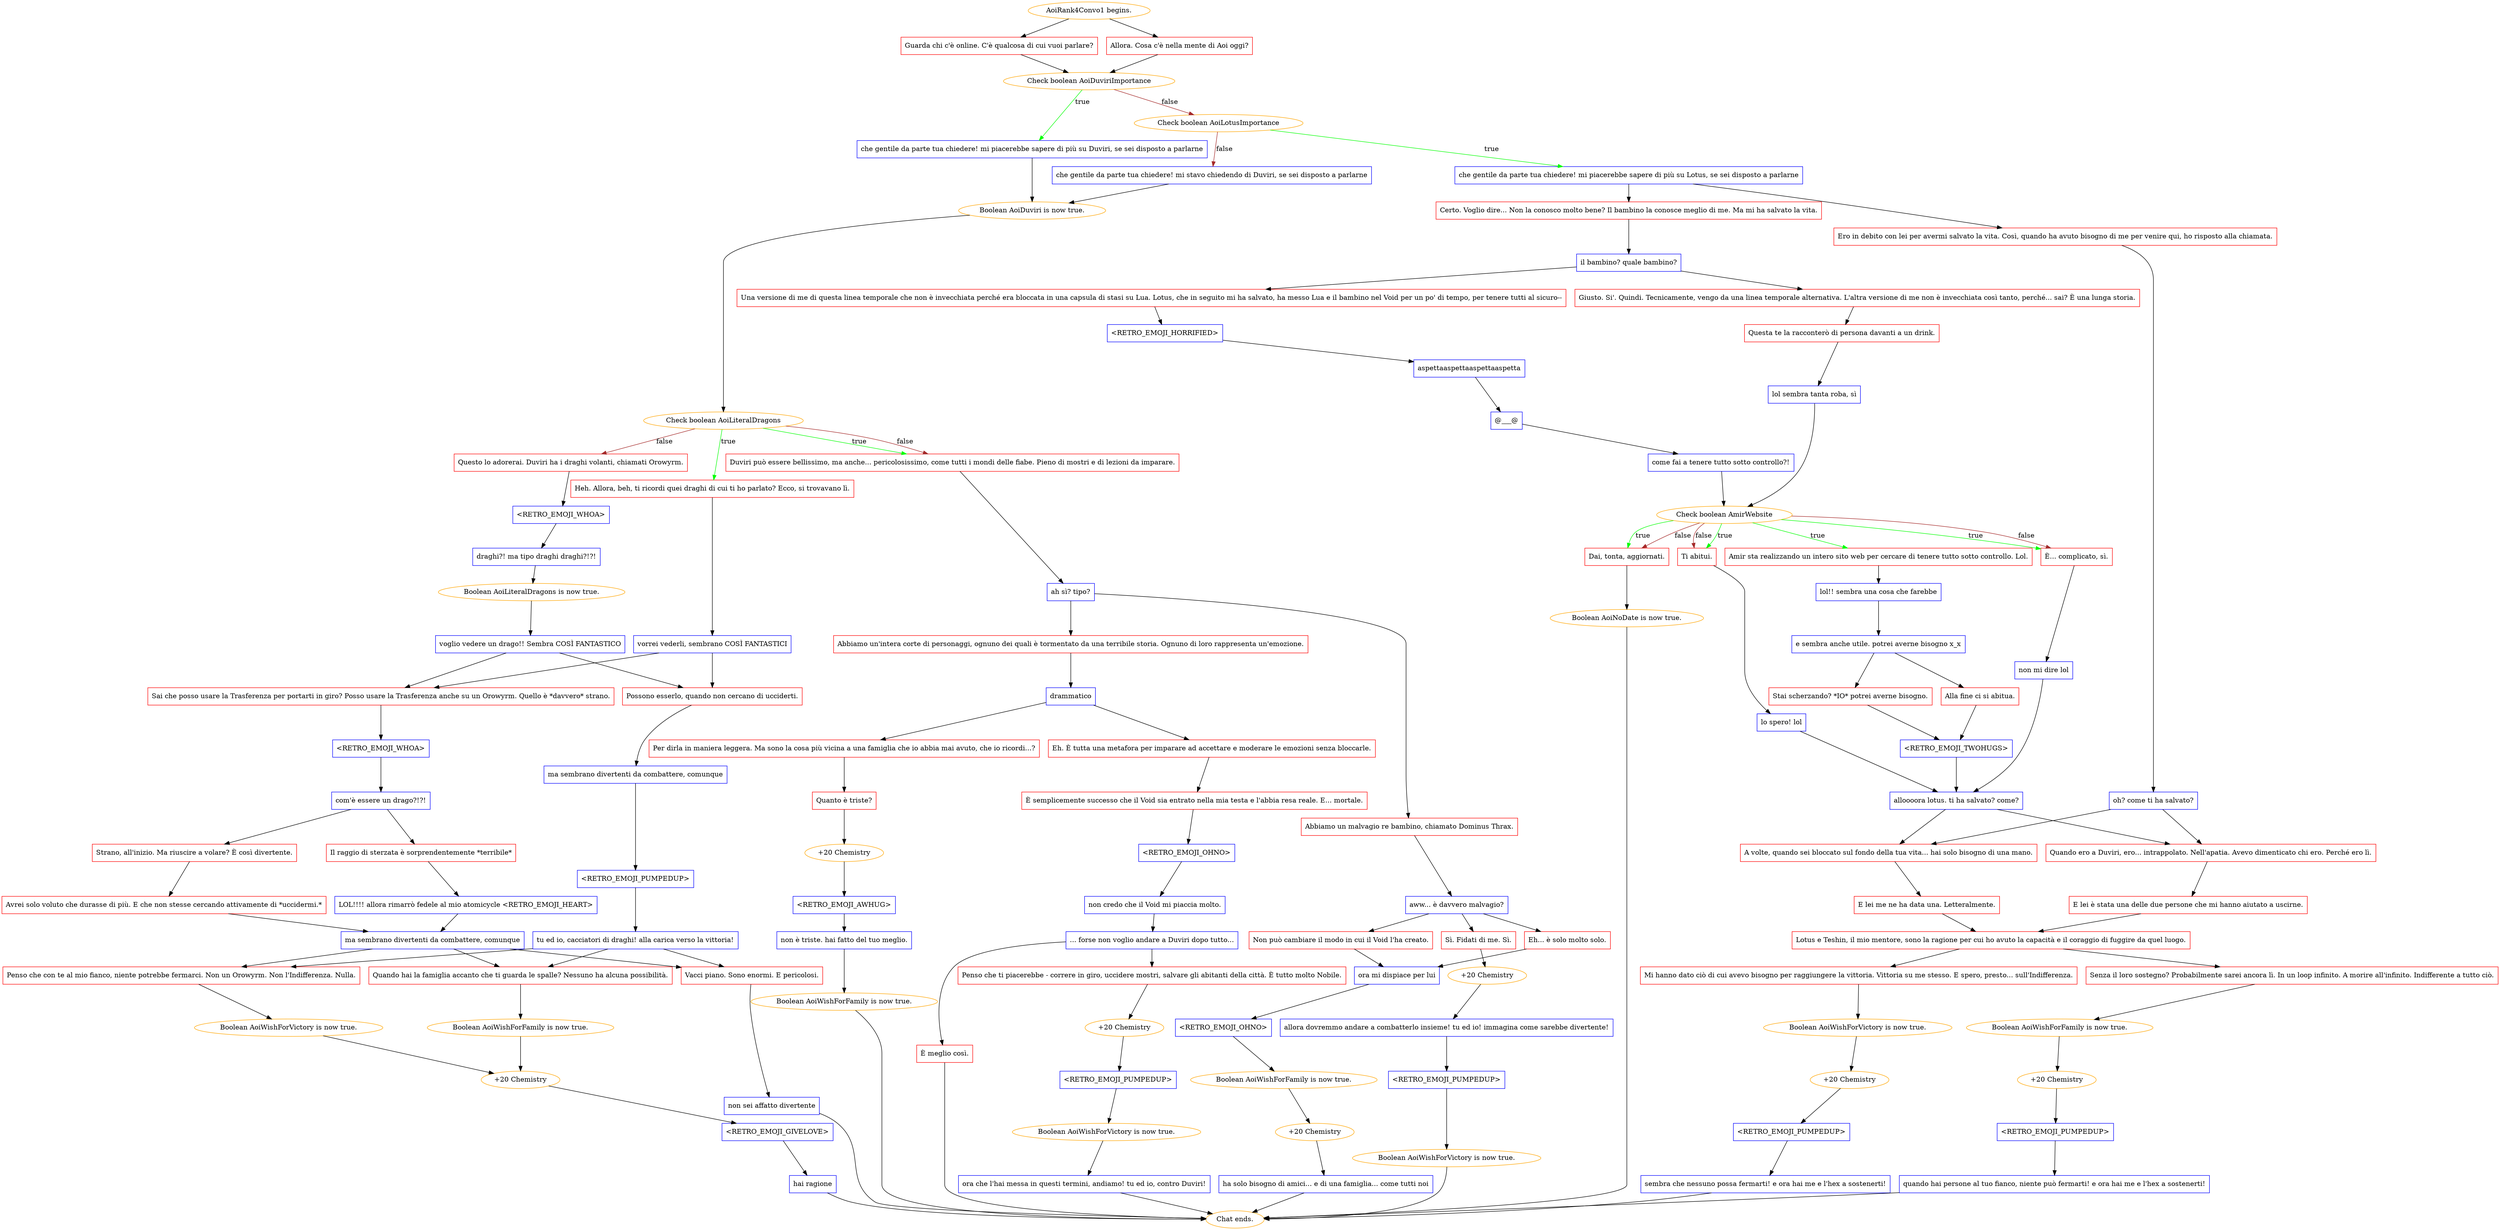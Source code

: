 digraph {
	"AoiRank4Convo1 begins." [color=orange];
		"AoiRank4Convo1 begins." -> j1817972837;
		"AoiRank4Convo1 begins." -> j4185089853;
	j1817972837 [label="Guarda chi c'è online. C'è qualcosa di cui vuoi parlare?",shape=box,color=red];
		j1817972837 -> j3528698849;
	j4185089853 [label="Allora. Cosa c'è nella mente di Aoi oggi?",shape=box,color=red];
		j4185089853 -> j3528698849;
	j3528698849 [label="Check boolean AoiDuviriImportance",color=orange];
		j3528698849 -> j3201119388 [label=true,color=green];
		j3528698849 -> j2521508912 [label=false,color=brown];
	j3201119388 [label="che gentile da parte tua chiedere! mi piacerebbe sapere di più su Duviri, se sei disposto a parlarne",shape=box,color=blue];
		j3201119388 -> j2184058423;
	j2521508912 [label="Check boolean AoiLotusImportance",color=orange];
		j2521508912 -> j3403891778 [label=true,color=green];
		j2521508912 -> j1471700604 [label=false,color=brown];
	j2184058423 [label="Boolean AoiDuviri is now true.",color=orange];
		j2184058423 -> j3764818235;
	j3403891778 [label="che gentile da parte tua chiedere! mi piacerebbe sapere di più su Lotus, se sei disposto a parlarne",shape=box,color=blue];
		j3403891778 -> j3766921520;
		j3403891778 -> j2732349939;
	j1471700604 [label="che gentile da parte tua chiedere! mi stavo chiedendo di Duviri, se sei disposto a parlarne",shape=box,color=blue];
		j1471700604 -> j2184058423;
	j3764818235 [label="Check boolean AoiLiteralDragons",color=orange];
		j3764818235 -> j446182919 [label=true,color=green];
		j3764818235 -> j1145556261 [label=true,color=green];
		j3764818235 -> j3739909678 [label=false,color=brown];
		j3764818235 -> j1145556261 [label=false,color=brown];
	j3766921520 [label="Certo. Voglio dire... Non la conosco molto bene? Il bambino la conosce meglio di me. Ma mi ha salvato la vita.",shape=box,color=red];
		j3766921520 -> j2747934619;
	j2732349939 [label="Ero in debito con lei per avermi salvato la vita. Così, quando ha avuto bisogno di me per venire qui, ho risposto alla chiamata.",shape=box,color=red];
		j2732349939 -> j858076478;
	j446182919 [label="Heh. Allora, beh, ti ricordi quei draghi di cui ti ho parlato? Ecco, si trovavano lì.",shape=box,color=red];
		j446182919 -> j2975242463;
	j1145556261 [label="Duviri può essere bellissimo, ma anche... pericolosissimo, come tutti i mondi delle fiabe. Pieno di mostri e di lezioni da imparare.",shape=box,color=red];
		j1145556261 -> j250977327;
	j3739909678 [label="Questo lo adorerai. Duviri ha i draghi volanti, chiamati Orowyrm.",shape=box,color=red];
		j3739909678 -> j2420893783;
	j2747934619 [label="il bambino? quale bambino?",shape=box,color=blue];
		j2747934619 -> j567726870;
		j2747934619 -> j4283078363;
	j858076478 [label="oh? come ti ha salvato?",shape=box,color=blue];
		j858076478 -> j1924531491;
		j858076478 -> j1809045900;
	j2975242463 [label="vorrei vederli, sembrano COSÌ FANTASTICI",shape=box,color=blue];
		j2975242463 -> j2779564520;
		j2975242463 -> j1284829053;
	j250977327 [label="ah sì? tipo?",shape=box,color=blue];
		j250977327 -> j1638542943;
		j250977327 -> j3140599175;
	j2420893783 [label="<RETRO_EMOJI_WHOA>",shape=box,color=blue];
		j2420893783 -> j2902660717;
	j567726870 [label="Una versione di me di questa linea temporale che non è invecchiata perché era bloccata in una capsula di stasi su Lua. Lotus, che in seguito mi ha salvato, ha messo Lua e il bambino nel Void per un po' di tempo, per tenere tutti al sicuro--",shape=box,color=red];
		j567726870 -> j1752177400;
	j4283078363 [label="Giusto. Si'. Quindi. Tecnicamente, vengo da una linea temporale alternativa. L'altra versione di me non è invecchiata così tanto, perché... sai? È una lunga storia.",shape=box,color=red];
		j4283078363 -> j4213167553;
	j1924531491 [label="Quando ero a Duviri, ero... intrappolato. Nell'apatia. Avevo dimenticato chi ero. Perché ero lì.",shape=box,color=red];
		j1924531491 -> j3645455606;
	j1809045900 [label="A volte, quando sei bloccato sul fondo della tua vita... hai solo bisogno di una mano.",shape=box,color=red];
		j1809045900 -> j1184421546;
	j2779564520 [label="Sai che posso usare la Trasferenza per portarti in giro? Posso usare la Trasferenza anche su un Orowyrm. Quello è *davvero* strano.",shape=box,color=red];
		j2779564520 -> j9112813;
	j1284829053 [label="Possono esserlo, quando non cercano di ucciderti.",shape=box,color=red];
		j1284829053 -> j3801096192;
	j1638542943 [label="Abbiamo un malvagio re bambino, chiamato Dominus Thrax.",shape=box,color=red];
		j1638542943 -> j3585233376;
	j3140599175 [label="Abbiamo un'intera corte di personaggi, ognuno dei quali è tormentato da una terribile storia. Ognuno di loro rappresenta un'emozione.",shape=box,color=red];
		j3140599175 -> j3070603374;
	j2902660717 [label="draghi?! ma tipo draghi draghi?!?!",shape=box,color=blue];
		j2902660717 -> j1252515146;
	j1752177400 [label="<RETRO_EMOJI_HORRIFIED>",shape=box,color=blue];
		j1752177400 -> j2072610015;
	j4213167553 [label="Questa te la racconterò di persona davanti a un drink.",shape=box,color=red];
		j4213167553 -> j2581260972;
	j3645455606 [label="E lei è stata una delle due persone che mi hanno aiutato a uscirne.",shape=box,color=red];
		j3645455606 -> j441277706;
	j1184421546 [label="E lei me ne ha data una. Letteralmente.",shape=box,color=red];
		j1184421546 -> j441277706;
	j9112813 [label="<RETRO_EMOJI_WHOA>",shape=box,color=blue];
		j9112813 -> j3631268771;
	j3801096192 [label="ma sembrano divertenti da combattere, comunque",shape=box,color=blue];
		j3801096192 -> j1458844249;
	j3585233376 [label="aww... è davvero malvagio?",shape=box,color=blue];
		j3585233376 -> j193575626;
		j3585233376 -> j1859798894;
		j3585233376 -> j2588213556;
	j3070603374 [label="drammatico",shape=box,color=blue];
		j3070603374 -> j3380574701;
		j3070603374 -> j2234616590;
	j1252515146 [label="Boolean AoiLiteralDragons is now true.",color=orange];
		j1252515146 -> j2629961744;
	j2072610015 [label="aspettaaspettaaspettaaspetta",shape=box,color=blue];
		j2072610015 -> j417795010;
	j2581260972 [label="lol sembra tanta roba, sì",shape=box,color=blue];
		j2581260972 -> j3994963634;
	j441277706 [label="Lotus e Teshin, il mio mentore, sono la ragione per cui ho avuto la capacità e il coraggio di fuggire da quel luogo.",shape=box,color=red];
		j441277706 -> j2889479150;
		j441277706 -> j3055141524;
	j3631268771 [label="com'è essere un drago?!?!",shape=box,color=blue];
		j3631268771 -> j3618231672;
		j3631268771 -> j1320435092;
	j1458844249 [label="<RETRO_EMOJI_PUMPEDUP>",shape=box,color=blue];
		j1458844249 -> j4169216213;
	j193575626 [label="Sì. Fidati di me. Sì.",shape=box,color=red];
		j193575626 -> j942539588;
	j1859798894 [label="Eh... è solo molto solo.",shape=box,color=red];
		j1859798894 -> j2088580920;
	j2588213556 [label="Non può cambiare il modo in cui il Void l'ha creato.",shape=box,color=red];
		j2588213556 -> j2088580920;
	j3380574701 [label="Per dirla in maniera leggera. Ma sono la cosa più vicina a una famiglia che io abbia mai avuto, che io ricordi...?",shape=box,color=red];
		j3380574701 -> j3281928295;
	j2234616590 [label="Eh. È tutta una metafora per imparare ad accettare e moderare le emozioni senza bloccarle.",shape=box,color=red];
		j2234616590 -> j669808165;
	j2629961744 [label="voglio vedere un drago!! Sembra COSÌ FANTASTICO",shape=box,color=blue];
		j2629961744 -> j2779564520;
		j2629961744 -> j1284829053;
	j417795010 [label="@___@",shape=box,color=blue];
		j417795010 -> j1878877832;
	j3994963634 [label="Check boolean AmirWebsite",color=orange];
		j3994963634 -> j630406370 [label=true,color=green];
		j3994963634 -> j825501005 [label=true,color=green];
		j3994963634 -> j2764079910 [label=true,color=green];
		j3994963634 -> j1014596039 [label=true,color=green];
		j3994963634 -> j825501005 [label=false,color=brown];
		j3994963634 -> j2764079910 [label=false,color=brown];
		j3994963634 -> j1014596039 [label=false,color=brown];
	j2889479150 [label="Senza il loro sostegno? Probabilmente sarei ancora lì. In un loop infinito. A morire all'infinito. Indifferente a tutto ciò.",shape=box,color=red];
		j2889479150 -> j2636458548;
	j3055141524 [label="Mi hanno dato ciò di cui avevo bisogno per raggiungere la vittoria. Vittoria su me stesso. E spero, presto... sull'Indifferenza.",shape=box,color=red];
		j3055141524 -> j855436096;
	j3618231672 [label="Il raggio di sterzata è sorprendentemente *terribile*",shape=box,color=red];
		j3618231672 -> j1897679906;
	j1320435092 [label="Strano, all'inizio. Ma riuscire a volare? È così divertente.",shape=box,color=red];
		j1320435092 -> j2921391218;
	j4169216213 [label="tu ed io, cacciatori di draghi! alla carica verso la vittoria!",shape=box,color=blue];
		j4169216213 -> j1909201280;
		j4169216213 -> j2112595244;
		j4169216213 -> j2625009185;
	j942539588 [label="+20 Chemistry",color=orange];
		j942539588 -> j296103065;
	j2088580920 [label="ora mi dispiace per lui",shape=box,color=blue];
		j2088580920 -> j2288596296;
	j3281928295 [label="Quanto è triste?",shape=box,color=red];
		j3281928295 -> j2916664177;
	j669808165 [label="È semplicemente successo che il Void sia entrato nella mia testa e l'abbia resa reale. E... mortale.",shape=box,color=red];
		j669808165 -> j942754052;
	j1878877832 [label="come fai a tenere tutto sotto controllo?!",shape=box,color=blue];
		j1878877832 -> j3994963634;
	j630406370 [label="Amir sta realizzando un intero sito web per cercare di tenere tutto sotto controllo. Lol.",shape=box,color=red];
		j630406370 -> j1174322400;
	j825501005 [label="È... complicato, sì.",shape=box,color=red];
		j825501005 -> j3471612711;
	j2764079910 [label="Ti abitui.",shape=box,color=red];
		j2764079910 -> j962371242;
	j1014596039 [label="Dai, tonta, aggiornati.",shape=box,color=red];
		j1014596039 -> j4121660697;
	j2636458548 [label="Boolean AoiWishForFamily is now true.",color=orange];
		j2636458548 -> j1604322381;
	j855436096 [label="Boolean AoiWishForVictory is now true.",color=orange];
		j855436096 -> j2940762933;
	j1897679906 [label="LOL!!!! allora rimarrò fedele al mio atomicycle <RETRO_EMOJI_HEART>",shape=box,color=blue];
		j1897679906 -> j187650170;
	j2921391218 [label="Avrei solo voluto che durasse di più. E che non stesse cercando attivamente di *uccidermi.*",shape=box,color=red];
		j2921391218 -> j187650170;
	j1909201280 [label="Penso che con te al mio fianco, niente potrebbe fermarci. Non un Orowyrm. Non l'Indifferenza. Nulla.",shape=box,color=red];
		j1909201280 -> j334682091;
	j2112595244 [label="Quando hai la famiglia accanto che ti guarda le spalle? Nessuno ha alcuna possibilità.",shape=box,color=red];
		j2112595244 -> j1434092739;
	j2625009185 [label="Vacci piano. Sono enormi. E pericolosi.",shape=box,color=red];
		j2625009185 -> j136918256;
	j296103065 [label="allora dovremmo andare a combatterlo insieme! tu ed io! immagina come sarebbe divertente!",shape=box,color=blue];
		j296103065 -> j3885088730;
	j2288596296 [label="<RETRO_EMOJI_OHNO>",shape=box,color=blue];
		j2288596296 -> j3277285652;
	j2916664177 [label="+20 Chemistry",color=orange];
		j2916664177 -> j1123361023;
	j942754052 [label="<RETRO_EMOJI_OHNO>",shape=box,color=blue];
		j942754052 -> j1219216307;
	j1174322400 [label="lol!! sembra una cosa che farebbe",shape=box,color=blue];
		j1174322400 -> j1307805387;
	j3471612711 [label="non mi dire lol",shape=box,color=blue];
		j3471612711 -> j2849766634;
	j962371242 [label="lo spero! lol",shape=box,color=blue];
		j962371242 -> j2849766634;
	j4121660697 [label="Boolean AoiNoDate is now true.",color=orange];
		j4121660697 -> "Chat ends.";
	j1604322381 [label="+20 Chemistry",color=orange];
		j1604322381 -> j525548532;
	j2940762933 [label="+20 Chemistry",color=orange];
		j2940762933 -> j435279952;
	j187650170 [label="ma sembrano divertenti da combattere, comunque",shape=box,color=blue];
		j187650170 -> j1909201280;
		j187650170 -> j2112595244;
		j187650170 -> j2625009185;
	j334682091 [label="Boolean AoiWishForVictory is now true.",color=orange];
		j334682091 -> j3219199398;
	j1434092739 [label="Boolean AoiWishForFamily is now true.",color=orange];
		j1434092739 -> j3219199398;
	j136918256 [label="non sei affatto divertente",shape=box,color=blue];
		j136918256 -> "Chat ends.";
	j3885088730 [label="<RETRO_EMOJI_PUMPEDUP>",shape=box,color=blue];
		j3885088730 -> j2076915340;
	j3277285652 [label="Boolean AoiWishForFamily is now true.",color=orange];
		j3277285652 -> j3084954414;
	j1123361023 [label="<RETRO_EMOJI_AWHUG>",shape=box,color=blue];
		j1123361023 -> j4062159461;
	j1219216307 [label="non credo che il Void mi piaccia molto.",shape=box,color=blue];
		j1219216307 -> j4285149529;
	j1307805387 [label="e sembra anche utile. potrei averne bisogno x_x",shape=box,color=blue];
		j1307805387 -> j1076711225;
		j1307805387 -> j220676495;
	j2849766634 [label="alloooora lotus. ti ha salvato? come?",shape=box,color=blue];
		j2849766634 -> j1924531491;
		j2849766634 -> j1809045900;
	"Chat ends." [color=orange];
	j525548532 [label="<RETRO_EMOJI_PUMPEDUP>",shape=box,color=blue];
		j525548532 -> j3614785514;
	j435279952 [label="<RETRO_EMOJI_PUMPEDUP>",shape=box,color=blue];
		j435279952 -> j1766925611;
	j3219199398 [label="+20 Chemistry",color=orange];
		j3219199398 -> j2779732559;
	j2076915340 [label="Boolean AoiWishForVictory is now true.",color=orange];
		j2076915340 -> "Chat ends.";
	j3084954414 [label="+20 Chemistry",color=orange];
		j3084954414 -> j541468766;
	j4062159461 [label="non è triste. hai fatto del tuo meglio.",shape=box,color=blue];
		j4062159461 -> j536226404;
	j4285149529 [label="... forse non voglio andare a Duviri dopo tutto...",shape=box,color=blue];
		j4285149529 -> j2410342138;
		j4285149529 -> j3619483787;
	j1076711225 [label="Stai scherzando? *IO* potrei averne bisogno.",shape=box,color=red];
		j1076711225 -> j508862032;
	j220676495 [label="Alla fine ci si abitua.",shape=box,color=red];
		j220676495 -> j508862032;
	j3614785514 [label="quando hai persone al tuo fianco, niente può fermarti! e ora hai me e l'hex a sostenerti!",shape=box,color=blue];
		j3614785514 -> "Chat ends.";
	j1766925611 [label="sembra che nessuno possa fermarti! e ora hai me e l'hex a sostenerti!",shape=box,color=blue];
		j1766925611 -> "Chat ends.";
	j2779732559 [label="<RETRO_EMOJI_GIVELOVE>",shape=box,color=blue];
		j2779732559 -> j3457339288;
	j541468766 [label="ha solo bisogno di amici... e di una famiglia... come tutti noi",shape=box,color=blue];
		j541468766 -> "Chat ends.";
	j536226404 [label="Boolean AoiWishForFamily is now true.",color=orange];
		j536226404 -> "Chat ends.";
	j2410342138 [label="È meglio così.",shape=box,color=red];
		j2410342138 -> "Chat ends.";
	j3619483787 [label="Penso che ti piacerebbe - correre in giro, uccidere mostri, salvare gli abitanti della città. È tutto molto Nobile.",shape=box,color=red];
		j3619483787 -> j1393931625;
	j508862032 [label="<RETRO_EMOJI_TWOHUGS>",shape=box,color=blue];
		j508862032 -> j2849766634;
	j3457339288 [label="hai ragione",shape=box,color=blue];
		j3457339288 -> "Chat ends.";
	j1393931625 [label="+20 Chemistry",color=orange];
		j1393931625 -> j4169616351;
	j4169616351 [label="<RETRO_EMOJI_PUMPEDUP>",shape=box,color=blue];
		j4169616351 -> j4023540380;
	j4023540380 [label="Boolean AoiWishForVictory is now true.",color=orange];
		j4023540380 -> j3166045213;
	j3166045213 [label="ora che l'hai messa in questi termini, andiamo! tu ed io, contro Duviri!",shape=box,color=blue];
		j3166045213 -> "Chat ends.";
}